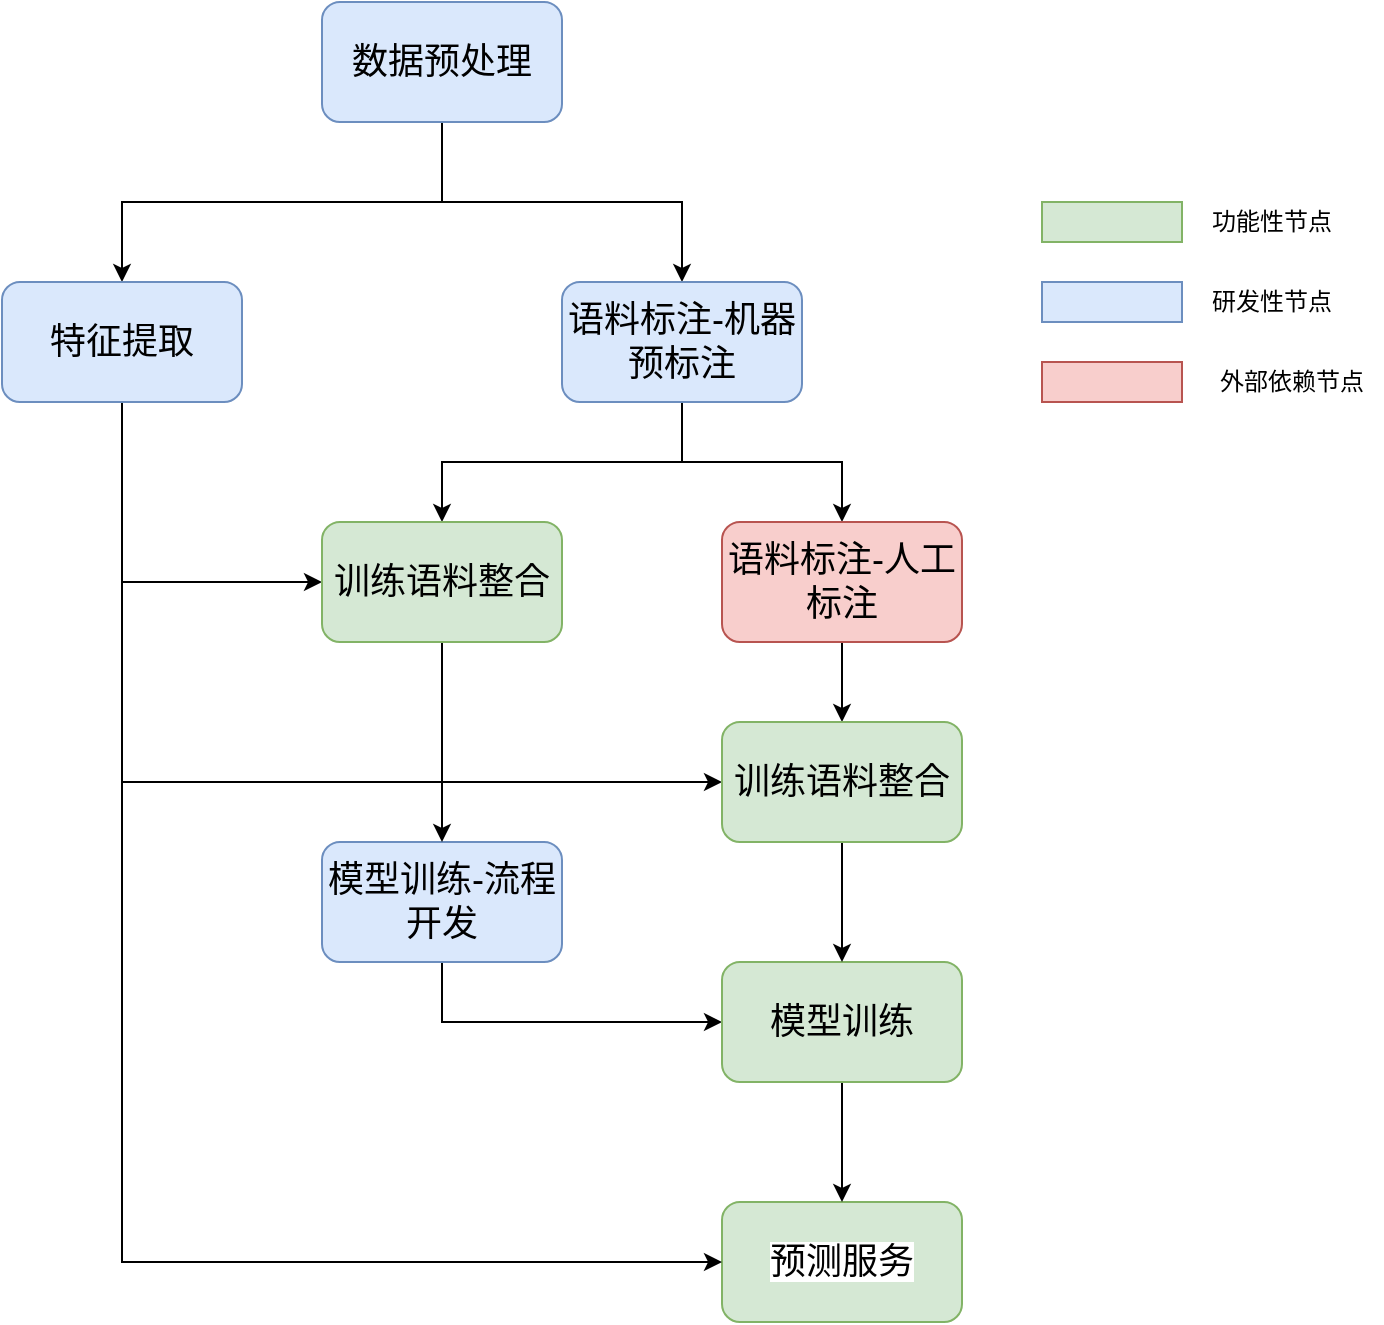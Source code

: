 <mxfile version="13.0.2" type="github">
  <diagram id="AefnK2s1_EGxVWTmCoXj" name="Page-1">
    <mxGraphModel dx="946" dy="552" grid="1" gridSize="10" guides="1" tooltips="1" connect="1" arrows="1" fold="1" page="1" pageScale="1" pageWidth="827" pageHeight="1169" math="0" shadow="0">
      <root>
        <mxCell id="0" />
        <mxCell id="1" parent="0" />
        <mxCell id="mG_9AwiuUpNjBy1PU0zd-8" style="edgeStyle=orthogonalEdgeStyle;rounded=0;orthogonalLoop=1;jettySize=auto;html=1;exitX=0.5;exitY=1;exitDx=0;exitDy=0;fontSize=18;" edge="1" parent="1" source="mG_9AwiuUpNjBy1PU0zd-1" target="mG_9AwiuUpNjBy1PU0zd-6">
          <mxGeometry relative="1" as="geometry" />
        </mxCell>
        <mxCell id="mG_9AwiuUpNjBy1PU0zd-9" style="edgeStyle=orthogonalEdgeStyle;rounded=0;orthogonalLoop=1;jettySize=auto;html=1;exitX=0.5;exitY=1;exitDx=0;exitDy=0;fontSize=18;" edge="1" parent="1" source="mG_9AwiuUpNjBy1PU0zd-1" target="mG_9AwiuUpNjBy1PU0zd-5">
          <mxGeometry relative="1" as="geometry" />
        </mxCell>
        <mxCell id="mG_9AwiuUpNjBy1PU0zd-1" value="数据预处理" style="rounded=1;whiteSpace=wrap;html=1;fillColor=#dae8fc;strokeColor=#6c8ebf;fontSize=18;" vertex="1" parent="1">
          <mxGeometry x="230" y="120" width="120" height="60" as="geometry" />
        </mxCell>
        <mxCell id="mG_9AwiuUpNjBy1PU0zd-3" value="&lt;span style=&quot;font-family: tahoma, arial, stheiti, simsun; font-size: 18px; background-color: rgb(255, 255, 255);&quot;&gt;预测服务​&lt;/span&gt;&lt;span style=&quot;font-family: tahoma, arial, stheiti, simsun; font-size: 18px; background-color: rgb(255, 255, 255);&quot;&gt;​&lt;/span&gt;&lt;span style=&quot;font-family: tahoma, arial, stheiti, simsun; font-size: 18px; background-color: rgb(255, 255, 255);&quot;&gt;​&lt;/span&gt;&lt;span style=&quot;font-family: tahoma, arial, stheiti, simsun; font-size: 18px; background-color: rgb(255, 255, 255);&quot;&gt;​&lt;/span&gt;" style="rounded=1;whiteSpace=wrap;html=1;fillColor=#d5e8d4;strokeColor=#82b366;fontSize=18;" vertex="1" parent="1">
          <mxGeometry x="430" y="720" width="120" height="60" as="geometry" />
        </mxCell>
        <mxCell id="mG_9AwiuUpNjBy1PU0zd-13" style="edgeStyle=orthogonalEdgeStyle;rounded=0;orthogonalLoop=1;jettySize=auto;html=1;exitX=0.5;exitY=1;exitDx=0;exitDy=0;entryX=0;entryY=0.5;entryDx=0;entryDy=0;fontSize=18;" edge="1" parent="1" source="mG_9AwiuUpNjBy1PU0zd-4" target="mG_9AwiuUpNjBy1PU0zd-12">
          <mxGeometry relative="1" as="geometry" />
        </mxCell>
        <mxCell id="mG_9AwiuUpNjBy1PU0zd-4" value="模型训练-流程开发" style="rounded=1;whiteSpace=wrap;html=1;fillColor=#dae8fc;strokeColor=#6c8ebf;fontSize=18;" vertex="1" parent="1">
          <mxGeometry x="230" y="540" width="120" height="60" as="geometry" />
        </mxCell>
        <mxCell id="mG_9AwiuUpNjBy1PU0zd-10" style="edgeStyle=orthogonalEdgeStyle;rounded=0;orthogonalLoop=1;jettySize=auto;html=1;exitX=0.5;exitY=1;exitDx=0;exitDy=0;entryX=0.5;entryY=0;entryDx=0;entryDy=0;fontSize=18;" edge="1" parent="1" source="mG_9AwiuUpNjBy1PU0zd-5" target="mG_9AwiuUpNjBy1PU0zd-7">
          <mxGeometry relative="1" as="geometry" />
        </mxCell>
        <mxCell id="mG_9AwiuUpNjBy1PU0zd-16" style="edgeStyle=orthogonalEdgeStyle;rounded=0;orthogonalLoop=1;jettySize=auto;html=1;exitX=0.5;exitY=1;exitDx=0;exitDy=0;entryX=0.5;entryY=0;entryDx=0;entryDy=0;fontSize=18;" edge="1" parent="1" source="mG_9AwiuUpNjBy1PU0zd-5" target="mG_9AwiuUpNjBy1PU0zd-15">
          <mxGeometry relative="1" as="geometry" />
        </mxCell>
        <mxCell id="mG_9AwiuUpNjBy1PU0zd-5" value="语料标注-机器预标注" style="rounded=1;whiteSpace=wrap;html=1;fillColor=#dae8fc;strokeColor=#6c8ebf;fontSize=18;" vertex="1" parent="1">
          <mxGeometry x="350" y="260" width="120" height="60" as="geometry" />
        </mxCell>
        <mxCell id="mG_9AwiuUpNjBy1PU0zd-24" style="edgeStyle=orthogonalEdgeStyle;rounded=0;orthogonalLoop=1;jettySize=auto;html=1;exitX=0.5;exitY=1;exitDx=0;exitDy=0;entryX=0;entryY=0.5;entryDx=0;entryDy=0;fontSize=18;" edge="1" parent="1" source="mG_9AwiuUpNjBy1PU0zd-6" target="mG_9AwiuUpNjBy1PU0zd-15">
          <mxGeometry relative="1" as="geometry" />
        </mxCell>
        <mxCell id="mG_9AwiuUpNjBy1PU0zd-25" style="edgeStyle=orthogonalEdgeStyle;rounded=0;orthogonalLoop=1;jettySize=auto;html=1;exitX=0.5;exitY=1;exitDx=0;exitDy=0;entryX=0;entryY=0.5;entryDx=0;entryDy=0;fontSize=18;" edge="1" parent="1" source="mG_9AwiuUpNjBy1PU0zd-6" target="mG_9AwiuUpNjBy1PU0zd-19">
          <mxGeometry relative="1" as="geometry" />
        </mxCell>
        <mxCell id="mG_9AwiuUpNjBy1PU0zd-26" style="edgeStyle=orthogonalEdgeStyle;rounded=0;orthogonalLoop=1;jettySize=auto;html=1;exitX=0.5;exitY=1;exitDx=0;exitDy=0;entryX=0;entryY=0.5;entryDx=0;entryDy=0;fontSize=18;" edge="1" parent="1" source="mG_9AwiuUpNjBy1PU0zd-6" target="mG_9AwiuUpNjBy1PU0zd-3">
          <mxGeometry relative="1" as="geometry" />
        </mxCell>
        <mxCell id="mG_9AwiuUpNjBy1PU0zd-6" value="特征提取" style="rounded=1;whiteSpace=wrap;html=1;fillColor=#dae8fc;strokeColor=#6c8ebf;fontSize=18;" vertex="1" parent="1">
          <mxGeometry x="70" y="260" width="120" height="60" as="geometry" />
        </mxCell>
        <mxCell id="mG_9AwiuUpNjBy1PU0zd-21" style="edgeStyle=orthogonalEdgeStyle;rounded=0;orthogonalLoop=1;jettySize=auto;html=1;exitX=0.5;exitY=1;exitDx=0;exitDy=0;fontSize=18;" edge="1" parent="1" source="mG_9AwiuUpNjBy1PU0zd-7" target="mG_9AwiuUpNjBy1PU0zd-19">
          <mxGeometry relative="1" as="geometry" />
        </mxCell>
        <mxCell id="mG_9AwiuUpNjBy1PU0zd-7" value="语料标注-人工标注" style="rounded=1;whiteSpace=wrap;html=1;fillColor=#f8cecc;strokeColor=#b85450;fontSize=18;" vertex="1" parent="1">
          <mxGeometry x="430" y="380" width="120" height="60" as="geometry" />
        </mxCell>
        <mxCell id="mG_9AwiuUpNjBy1PU0zd-27" style="edgeStyle=orthogonalEdgeStyle;rounded=0;orthogonalLoop=1;jettySize=auto;html=1;exitX=0.5;exitY=1;exitDx=0;exitDy=0;fontSize=18;" edge="1" parent="1" source="mG_9AwiuUpNjBy1PU0zd-12" target="mG_9AwiuUpNjBy1PU0zd-3">
          <mxGeometry relative="1" as="geometry" />
        </mxCell>
        <mxCell id="mG_9AwiuUpNjBy1PU0zd-12" value="模型训练" style="rounded=1;whiteSpace=wrap;html=1;fillColor=#d5e8d4;strokeColor=#82b366;fontSize=18;" vertex="1" parent="1">
          <mxGeometry x="430" y="600" width="120" height="60" as="geometry" />
        </mxCell>
        <mxCell id="mG_9AwiuUpNjBy1PU0zd-18" style="edgeStyle=orthogonalEdgeStyle;rounded=0;orthogonalLoop=1;jettySize=auto;html=1;exitX=0.5;exitY=1;exitDx=0;exitDy=0;entryX=0.5;entryY=0;entryDx=0;entryDy=0;fontSize=18;" edge="1" parent="1" source="mG_9AwiuUpNjBy1PU0zd-15" target="mG_9AwiuUpNjBy1PU0zd-4">
          <mxGeometry relative="1" as="geometry" />
        </mxCell>
        <mxCell id="mG_9AwiuUpNjBy1PU0zd-15" value="训练语料整合" style="rounded=1;whiteSpace=wrap;html=1;fillColor=#d5e8d4;strokeColor=#82b366;fontSize=18;" vertex="1" parent="1">
          <mxGeometry x="230" y="380" width="120" height="60" as="geometry" />
        </mxCell>
        <mxCell id="mG_9AwiuUpNjBy1PU0zd-22" style="edgeStyle=orthogonalEdgeStyle;rounded=0;orthogonalLoop=1;jettySize=auto;html=1;exitX=0.5;exitY=1;exitDx=0;exitDy=0;entryX=0.5;entryY=0;entryDx=0;entryDy=0;fontSize=18;" edge="1" parent="1" source="mG_9AwiuUpNjBy1PU0zd-19" target="mG_9AwiuUpNjBy1PU0zd-12">
          <mxGeometry relative="1" as="geometry" />
        </mxCell>
        <mxCell id="mG_9AwiuUpNjBy1PU0zd-19" value="训练语料整合" style="rounded=1;whiteSpace=wrap;html=1;fillColor=#d5e8d4;strokeColor=#82b366;fontSize=18;" vertex="1" parent="1">
          <mxGeometry x="430" y="480" width="120" height="60" as="geometry" />
        </mxCell>
        <mxCell id="mG_9AwiuUpNjBy1PU0zd-28" value="" style="rounded=0;whiteSpace=wrap;html=1;fillColor=#dae8fc;strokeColor=#6c8ebf;" vertex="1" parent="1">
          <mxGeometry x="590" y="260" width="70" height="20" as="geometry" />
        </mxCell>
        <mxCell id="mG_9AwiuUpNjBy1PU0zd-30" value="" style="rounded=0;whiteSpace=wrap;html=1;fillColor=#d5e8d4;strokeColor=#82b366;" vertex="1" parent="1">
          <mxGeometry x="590" y="220" width="70" height="20" as="geometry" />
        </mxCell>
        <mxCell id="mG_9AwiuUpNjBy1PU0zd-31" value="" style="rounded=0;whiteSpace=wrap;html=1;fillColor=#f8cecc;strokeColor=#b85450;" vertex="1" parent="1">
          <mxGeometry x="590" y="300" width="70" height="20" as="geometry" />
        </mxCell>
        <mxCell id="mG_9AwiuUpNjBy1PU0zd-32" value="功能性节点" style="text;html=1;strokeColor=none;fillColor=none;align=center;verticalAlign=middle;whiteSpace=wrap;rounded=0;" vertex="1" parent="1">
          <mxGeometry x="670" y="220" width="70" height="20" as="geometry" />
        </mxCell>
        <mxCell id="mG_9AwiuUpNjBy1PU0zd-33" value="研发性节点" style="text;html=1;strokeColor=none;fillColor=none;align=center;verticalAlign=middle;whiteSpace=wrap;rounded=0;" vertex="1" parent="1">
          <mxGeometry x="670" y="260" width="70" height="20" as="geometry" />
        </mxCell>
        <mxCell id="mG_9AwiuUpNjBy1PU0zd-34" value="外部依赖节点" style="text;html=1;strokeColor=none;fillColor=none;align=center;verticalAlign=middle;whiteSpace=wrap;rounded=0;" vertex="1" parent="1">
          <mxGeometry x="670" y="300" width="90" height="20" as="geometry" />
        </mxCell>
      </root>
    </mxGraphModel>
  </diagram>
</mxfile>
